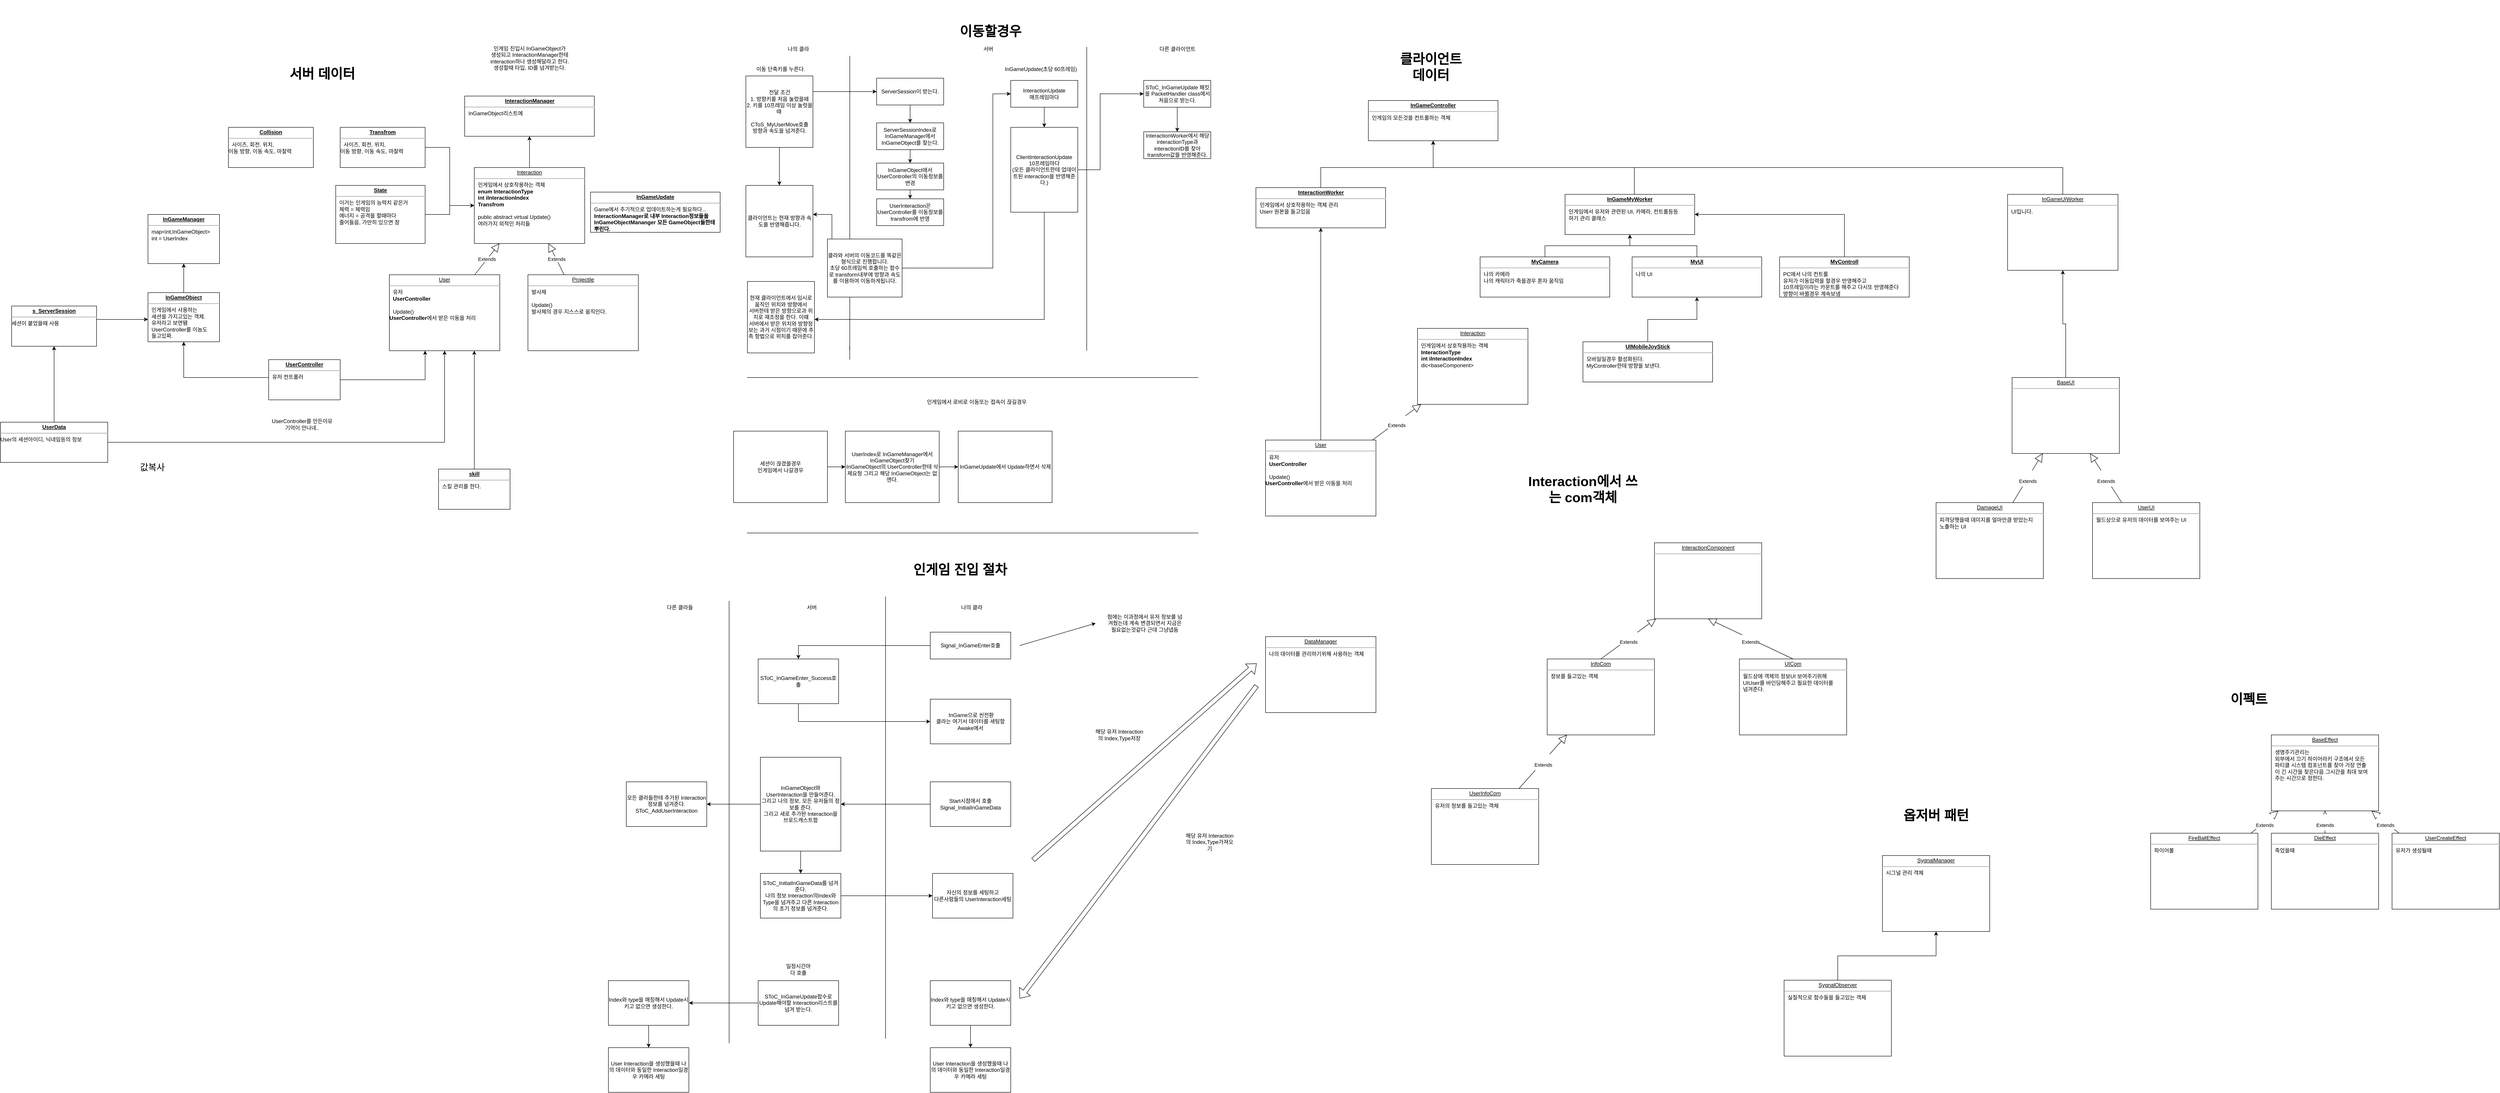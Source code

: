 <mxfile version="20.3.0" type="device"><diagram id="g5V9oLIcREMdPoY3mS5j" name="페이지-1"><mxGraphModel dx="5087" dy="3332" grid="1" gridSize="10" guides="1" tooltips="1" connect="1" arrows="1" fold="1" page="1" pageScale="1" pageWidth="827" pageHeight="1169" math="0" shadow="0"><root><mxCell id="0"/><mxCell id="1" parent="0"/><mxCell id="IPGzIXPkEbMOeP80nsdV-4" style="edgeStyle=orthogonalEdgeStyle;rounded=0;orthogonalLoop=1;jettySize=auto;html=1;" parent="1" source="yN1B9t9wXSP9-hNWmDwn-20" target="IPGzIXPkEbMOeP80nsdV-3" edge="1"><mxGeometry relative="1" as="geometry"/></mxCell><mxCell id="yN1B9t9wXSP9-hNWmDwn-20" value="&lt;p style=&quot;margin:0px;margin-top:4px;text-align:center;text-decoration:underline;&quot;&gt;&lt;b&gt;InGameObject&lt;/b&gt;&lt;/p&gt;&lt;hr&gt;&lt;p style=&quot;margin:0px;margin-left:8px;&quot;&gt;인게임에서 사용하는&amp;nbsp;&lt;/p&gt;&lt;p style=&quot;margin:0px;margin-left:8px;&quot;&gt;세션을 가지고있는 객체.&lt;/p&gt;&lt;p style=&quot;margin:0px;margin-left:8px;&quot;&gt;유저라고 보면됌&lt;/p&gt;&lt;p style=&quot;margin:0px;margin-left:8px;&quot;&gt;UserController를 이놈도&lt;/p&gt;&lt;p style=&quot;margin:0px;margin-left:8px;&quot;&gt;들고있짜.&lt;/p&gt;" style="verticalAlign=top;align=left;overflow=fill;fontSize=12;fontFamily=Helvetica;html=1;" parent="1" vertex="1"><mxGeometry x="-390" y="630" width="160" height="110" as="geometry"/></mxCell><mxCell id="yN1B9t9wXSP9-hNWmDwn-36" style="edgeStyle=orthogonalEdgeStyle;rounded=0;orthogonalLoop=1;jettySize=auto;html=1;" parent="1" source="yN1B9t9wXSP9-hNWmDwn-21" target="yN1B9t9wXSP9-hNWmDwn-26" edge="1"><mxGeometry relative="1" as="geometry"/></mxCell><mxCell id="yN1B9t9wXSP9-hNWmDwn-21" value="&lt;p style=&quot;margin:0px;margin-top:4px;text-align:center;text-decoration:underline;&quot;&gt;Interaction&lt;/p&gt;&lt;hr&gt;&lt;p style=&quot;margin:0px;margin-left:8px;&quot;&gt;인게임에서 상호작용하는 객체&lt;/p&gt;&lt;p style=&quot;margin:0px;margin-left:8px;&quot;&gt;&lt;b style=&quot;text-align: center;&quot;&gt;enum InteractionType&lt;/b&gt;&lt;/p&gt;&lt;p style=&quot;margin:0px;margin-left:8px;&quot;&gt;&lt;span style=&quot;text-align: center;&quot;&gt;&lt;b&gt;int iInteractionIndex&lt;/b&gt;&lt;br&gt;&lt;/span&gt;&lt;/p&gt;&lt;p style=&quot;margin:0px;margin-left:8px;&quot;&gt;&lt;b style=&quot;text-align: center;&quot;&gt;Transfrom&lt;/b&gt;&lt;br&gt;&lt;/p&gt;&lt;p style=&quot;margin:0px;margin-left:8px;&quot;&gt;&lt;b style=&quot;text-align: center;&quot;&gt;&lt;br&gt;&lt;/b&gt;&lt;/p&gt;&lt;p style=&quot;margin: 0px 0px 0px 8px;&quot;&gt;public abstract virtual Update()&lt;/p&gt;&lt;p style=&quot;margin: 0px 0px 0px 8px;&quot;&gt;여러가지 외적인 처리들&lt;/p&gt;&lt;p style=&quot;margin: 0px 0px 0px 8px;&quot;&gt;&lt;br&gt;&lt;/p&gt;&lt;div&gt;&lt;br&gt;&lt;/div&gt;" style="verticalAlign=top;align=left;overflow=fill;fontSize=12;fontFamily=Helvetica;html=1;" parent="1" vertex="1"><mxGeometry x="340" y="350" width="247" height="170" as="geometry"/></mxCell><mxCell id="yN1B9t9wXSP9-hNWmDwn-26" value="&lt;p style=&quot;margin:0px;margin-top:4px;text-align:center;text-decoration:underline;&quot;&gt;&lt;b&gt;InteractionManager&lt;/b&gt;&lt;/p&gt;&lt;hr&gt;&lt;p style=&quot;margin:0px;margin-left:8px;&quot;&gt;InGameObject리스트에&amp;nbsp;&lt;/p&gt;" style="verticalAlign=top;align=left;overflow=fill;fontSize=12;fontFamily=Helvetica;html=1;" parent="1" vertex="1"><mxGeometry x="318.5" y="190" width="290" height="90" as="geometry"/></mxCell><mxCell id="yN1B9t9wXSP9-hNWmDwn-28" value="&lt;p style=&quot;margin:0px;margin-top:4px;text-align:center;text-decoration:underline;&quot;&gt;&lt;b&gt;InGameUpdate&lt;/b&gt;&lt;/p&gt;&lt;hr&gt;&lt;p style=&quot;margin:0px;margin-left:8px;&quot;&gt;Game에서 주기적으로 업데이트하는게 필요하다...&lt;/p&gt;&lt;p style=&quot;margin:0px;margin-left:8px;&quot;&gt;&lt;b style=&quot;text-align: center;&quot;&gt;InteractionManager로 내부 Interaction정보들을&lt;/b&gt;&lt;br&gt;&lt;/p&gt;&lt;p style=&quot;margin:0px;margin-left:8px;&quot;&gt;&lt;b style=&quot;text-align: center;&quot;&gt;InGameObjectMananger 모든 GameObject들한테&lt;/b&gt;&lt;/p&gt;&lt;p style=&quot;margin:0px;margin-left:8px;&quot;&gt;&lt;b style=&quot;text-align: center;&quot;&gt;뿌린다.&lt;/b&gt;&lt;/p&gt;" style="verticalAlign=top;align=left;overflow=fill;fontSize=12;fontFamily=Helvetica;html=1;" parent="1" vertex="1"><mxGeometry x="600" y="405" width="290" height="90" as="geometry"/></mxCell><mxCell id="yN1B9t9wXSP9-hNWmDwn-30" value="인게임 진입시 InGameObject가&lt;br&gt;생성되고 InteractionManager한테 interaction하나 생성해달라고 한다.&lt;br&gt;생성할때 타입, ID를 넘겨받는다." style="text;html=1;strokeColor=none;fillColor=none;align=center;verticalAlign=middle;whiteSpace=wrap;rounded=0;" parent="1" vertex="1"><mxGeometry x="353.5" y="65" width="220" height="80" as="geometry"/></mxCell><mxCell id="OuctvWeHu1kB9L4pliJf-1" style="edgeStyle=orthogonalEdgeStyle;rounded=0;orthogonalLoop=1;jettySize=auto;html=1;entryX=0.5;entryY=1;entryDx=0;entryDy=0;exitX=0;exitY=0.5;exitDx=0;exitDy=0;" parent="1" source="yN1B9t9wXSP9-hNWmDwn-31" target="yN1B9t9wXSP9-hNWmDwn-20" edge="1"><mxGeometry relative="1" as="geometry"><Array as="points"><mxPoint x="-20" y="820"/><mxPoint x="-310" y="820"/></Array></mxGeometry></mxCell><mxCell id="OuctvWeHu1kB9L4pliJf-37" style="edgeStyle=orthogonalEdgeStyle;rounded=0;orthogonalLoop=1;jettySize=auto;html=1;" parent="1" source="yN1B9t9wXSP9-hNWmDwn-31" target="OuctvWeHu1kB9L4pliJf-29" edge="1"><mxGeometry relative="1" as="geometry"><Array as="points"><mxPoint x="230" y="825"/></Array></mxGeometry></mxCell><mxCell id="yN1B9t9wXSP9-hNWmDwn-31" value="&lt;p style=&quot;margin:0px;margin-top:4px;text-align:center;text-decoration:underline;&quot;&gt;&lt;b&gt;UserController&lt;/b&gt;&lt;/p&gt;&lt;hr&gt;&lt;p style=&quot;margin:0px;margin-left:8px;&quot;&gt;유저 컨트롤러&lt;/p&gt;&lt;p style=&quot;margin:0px;margin-left:8px;&quot;&gt;&lt;br&gt;&lt;/p&gt;" style="verticalAlign=top;align=left;overflow=fill;fontSize=12;fontFamily=Helvetica;html=1;" parent="1" vertex="1"><mxGeometry x="-120" y="780" width="160" height="90" as="geometry"/></mxCell><mxCell id="OuctvWeHu1kB9L4pliJf-51" style="edgeStyle=orthogonalEdgeStyle;rounded=0;orthogonalLoop=1;jettySize=auto;html=1;" parent="1" source="yN1B9t9wXSP9-hNWmDwn-19" target="yN1B9t9wXSP9-hNWmDwn-21" edge="1"><mxGeometry relative="1" as="geometry"/></mxCell><mxCell id="yN1B9t9wXSP9-hNWmDwn-19" value="&lt;p style=&quot;margin:0px;margin-top:4px;text-align:center;text-decoration:underline;&quot;&gt;&lt;b&gt;Transfrom&lt;/b&gt;&lt;/p&gt;&lt;hr&gt;&lt;p style=&quot;margin:0px;margin-left:8px;&quot;&gt;사이즈, 회전, 위치,&amp;nbsp;&lt;/p&gt;이동 방향, 이동 속도, 마찰력" style="verticalAlign=top;align=left;overflow=fill;fontSize=12;fontFamily=Helvetica;html=1;" parent="1" vertex="1"><mxGeometry x="40" y="260" width="190" height="90" as="geometry"/></mxCell><mxCell id="OuctvWeHu1kB9L4pliJf-11" value="나의 클라" style="text;html=1;strokeColor=none;fillColor=none;align=center;verticalAlign=middle;whiteSpace=wrap;rounded=0;" parent="1" vertex="1"><mxGeometry x="1035" y="70" width="60" height="30" as="geometry"/></mxCell><mxCell id="OuctvWeHu1kB9L4pliJf-12" value="서버" style="text;html=1;strokeColor=none;fillColor=none;align=center;verticalAlign=middle;whiteSpace=wrap;rounded=0;" parent="1" vertex="1"><mxGeometry x="1460" y="70" width="60" height="30" as="geometry"/></mxCell><mxCell id="DiF-fCeA6b3yJZ4w9aKp-62" style="edgeStyle=orthogonalEdgeStyle;rounded=0;orthogonalLoop=1;jettySize=auto;html=1;" parent="1" source="OuctvWeHu1kB9L4pliJf-14" target="DiF-fCeA6b3yJZ4w9aKp-60" edge="1"><mxGeometry relative="1" as="geometry"/></mxCell><mxCell id="OuctvWeHu1kB9L4pliJf-14" value="ServerSession이 받는다." style="rounded=0;whiteSpace=wrap;html=1;" parent="1" vertex="1"><mxGeometry x="1240" y="150" width="150" height="60" as="geometry"/></mxCell><mxCell id="OuctvWeHu1kB9L4pliJf-22" value="" style="endArrow=none;html=1;rounded=0;startArrow=none;" parent="1" edge="1"><mxGeometry width="50" height="50" relative="1" as="geometry"><mxPoint x="1180" y="760" as="sourcePoint"/><mxPoint x="1180" y="100" as="targetPoint"/></mxGeometry></mxCell><mxCell id="OuctvWeHu1kB9L4pliJf-23" value="" style="endArrow=none;html=1;rounded=0;" parent="1" edge="1"><mxGeometry width="50" height="50" relative="1" as="geometry"><mxPoint x="1710" y="760" as="sourcePoint"/><mxPoint x="1710" y="80" as="targetPoint"/></mxGeometry></mxCell><mxCell id="OuctvWeHu1kB9L4pliJf-25" value="InGameUpdate(초당 60프레임)" style="text;html=1;strokeColor=none;fillColor=none;align=center;verticalAlign=middle;whiteSpace=wrap;rounded=0;" parent="1" vertex="1"><mxGeometry x="1485" y="115" width="245" height="30" as="geometry"/></mxCell><mxCell id="OuctvWeHu1kB9L4pliJf-29" value="&lt;p style=&quot;margin:0px;margin-top:4px;text-align:center;text-decoration:underline;&quot;&gt;User&lt;/p&gt;&lt;hr&gt;&lt;p style=&quot;margin:0px;margin-left:8px;&quot;&gt;유저&lt;/p&gt;&lt;p style=&quot;margin:0px;margin-left:8px;&quot;&gt;&lt;b style=&quot;text-align: center;&quot;&gt;UserController&lt;/b&gt;&lt;/p&gt;&lt;p style=&quot;margin:0px;margin-left:8px;&quot;&gt;&lt;b style=&quot;text-align: center;&quot;&gt;&lt;br&gt;&lt;/b&gt;&lt;/p&gt;&lt;p style=&quot;margin:0px;margin-left:8px;&quot;&gt;Update()&lt;b style=&quot;text-align: center;&quot;&gt;&lt;br&gt;&lt;/b&gt;&lt;/p&gt;&lt;b style=&quot;text-align: center;&quot;&gt;UserController&lt;/b&gt;&lt;span style=&quot;background-color: initial;&quot;&gt;에서 받은 이동을 처리&lt;/span&gt;&lt;b style=&quot;text-align: center;&quot;&gt;&lt;br&gt;&lt;/b&gt;" style="verticalAlign=top;align=left;overflow=fill;fontSize=12;fontFamily=Helvetica;html=1;" parent="1" vertex="1"><mxGeometry x="150" y="590" width="247" height="170" as="geometry"/></mxCell><mxCell id="OuctvWeHu1kB9L4pliJf-35" value="Extends" style="endArrow=block;endSize=16;endFill=0;html=1;rounded=0;" parent="1" source="OuctvWeHu1kB9L4pliJf-29" target="yN1B9t9wXSP9-hNWmDwn-21" edge="1"><mxGeometry width="160" relative="1" as="geometry"><mxPoint x="380" y="660" as="sourcePoint"/><mxPoint x="540" y="660" as="targetPoint"/></mxGeometry></mxCell><mxCell id="OuctvWeHu1kB9L4pliJf-36" value="&lt;p style=&quot;margin:0px;margin-top:4px;text-align:center;text-decoration:underline;&quot;&gt;Projectile&lt;/p&gt;&lt;hr&gt;&lt;p style=&quot;margin:0px;margin-left:8px;&quot;&gt;발사체&lt;/p&gt;&lt;p style=&quot;margin:0px;margin-left:8px;&quot;&gt;&lt;br&gt;&lt;/p&gt;&lt;p style=&quot;margin:0px;margin-left:8px;&quot;&gt;Update()&lt;br&gt;&lt;/p&gt;&lt;p style=&quot;margin:0px;margin-left:8px;&quot;&gt;&lt;span style=&quot;background-color: initial;&quot;&gt;발사체의 경우 지스스로 움직인다.&lt;/span&gt;&lt;br&gt;&lt;/p&gt;" style="verticalAlign=top;align=left;overflow=fill;fontSize=12;fontFamily=Helvetica;html=1;" parent="1" vertex="1"><mxGeometry x="460" y="590" width="247" height="170" as="geometry"/></mxCell><mxCell id="OuctvWeHu1kB9L4pliJf-39" value="Extends" style="endArrow=block;endSize=16;endFill=0;html=1;rounded=0;" parent="1" source="OuctvWeHu1kB9L4pliJf-36" target="yN1B9t9wXSP9-hNWmDwn-21" edge="1"><mxGeometry width="160" relative="1" as="geometry"><mxPoint x="380" y="560" as="sourcePoint"/><mxPoint x="540" y="560" as="targetPoint"/></mxGeometry></mxCell><mxCell id="OuctvWeHu1kB9L4pliJf-52" style="edgeStyle=orthogonalEdgeStyle;rounded=0;orthogonalLoop=1;jettySize=auto;html=1;" parent="1" source="OuctvWeHu1kB9L4pliJf-47" target="yN1B9t9wXSP9-hNWmDwn-21" edge="1"><mxGeometry relative="1" as="geometry"/></mxCell><mxCell id="OuctvWeHu1kB9L4pliJf-47" value="&lt;p style=&quot;margin:0px;margin-top:4px;text-align:center;text-decoration:underline;&quot;&gt;&lt;b&gt;State&lt;/b&gt;&lt;/p&gt;&lt;hr&gt;&lt;p style=&quot;margin:0px;margin-left:8px;&quot;&gt;이거는 인게임의 능력치 같은거&lt;/p&gt;&lt;p style=&quot;margin:0px;margin-left:8px;&quot;&gt;체력 = 체력임&lt;/p&gt;&lt;p style=&quot;margin:0px;margin-left:8px;&quot;&gt;에너지 = 공격을 할때마다&lt;/p&gt;&lt;p style=&quot;margin:0px;margin-left:8px;&quot;&gt;줄어들음, 가만히 있으면 참&lt;/p&gt;&lt;p style=&quot;margin:0px;margin-left:8px;&quot;&gt;&lt;br&gt;&lt;/p&gt;" style="verticalAlign=top;align=left;overflow=fill;fontSize=12;fontFamily=Helvetica;html=1;" parent="1" vertex="1"><mxGeometry x="30" y="390" width="200" height="130" as="geometry"/></mxCell><mxCell id="OuctvWeHu1kB9L4pliJf-65" value="다른 클라이언트" style="text;html=1;strokeColor=none;fillColor=none;align=center;verticalAlign=middle;whiteSpace=wrap;rounded=0;" parent="1" vertex="1"><mxGeometry x="1822.5" y="70" width="180" height="30" as="geometry"/></mxCell><mxCell id="IPGzIXPkEbMOeP80nsdV-1" value="" style="endArrow=none;html=1;rounded=0;" parent="1" edge="1"><mxGeometry width="50" height="50" relative="1" as="geometry"><mxPoint x="950" y="820" as="sourcePoint"/><mxPoint x="1960" y="820" as="targetPoint"/></mxGeometry></mxCell><mxCell id="IPGzIXPkEbMOeP80nsdV-2" value="인게임에서 로비로 이동또는 접속이 끊길경우" style="text;html=1;strokeColor=none;fillColor=none;align=center;verticalAlign=middle;whiteSpace=wrap;rounded=0;" parent="1" vertex="1"><mxGeometry x="1300" y="860" width="327.5" height="30" as="geometry"/></mxCell><mxCell id="IPGzIXPkEbMOeP80nsdV-3" value="&lt;p style=&quot;margin:0px;margin-top:4px;text-align:center;text-decoration:underline;&quot;&gt;&lt;b&gt;InGameManager&lt;/b&gt;&lt;/p&gt;&lt;hr&gt;&lt;p style=&quot;margin:0px;margin-left:8px;&quot;&gt;map&amp;lt;int,InGameObject&amp;gt;&lt;/p&gt;&lt;p style=&quot;margin:0px;margin-left:8px;&quot;&gt;int = UserIndex&lt;/p&gt;&lt;p style=&quot;margin:0px;margin-left:8px;&quot;&gt;&lt;br&gt;&lt;/p&gt;&lt;p style=&quot;margin:0px;margin-left:8px;&quot;&gt;&lt;br&gt;&lt;/p&gt;" style="verticalAlign=top;align=left;overflow=fill;fontSize=12;fontFamily=Helvetica;html=1;" parent="1" vertex="1"><mxGeometry x="-390" y="455" width="160" height="110" as="geometry"/></mxCell><mxCell id="IPGzIXPkEbMOeP80nsdV-9" style="edgeStyle=orthogonalEdgeStyle;rounded=0;orthogonalLoop=1;jettySize=auto;html=1;" parent="1" source="IPGzIXPkEbMOeP80nsdV-5" target="IPGzIXPkEbMOeP80nsdV-6" edge="1"><mxGeometry relative="1" as="geometry"/></mxCell><mxCell id="IPGzIXPkEbMOeP80nsdV-5" value="세션이 끊겼을경우&lt;br&gt;인게임에서 나갈경우" style="rounded=0;whiteSpace=wrap;html=1;" parent="1" vertex="1"><mxGeometry x="920" y="940" width="210" height="160" as="geometry"/></mxCell><mxCell id="IPGzIXPkEbMOeP80nsdV-10" style="edgeStyle=orthogonalEdgeStyle;rounded=0;orthogonalLoop=1;jettySize=auto;html=1;" parent="1" source="IPGzIXPkEbMOeP80nsdV-6" target="IPGzIXPkEbMOeP80nsdV-7" edge="1"><mxGeometry relative="1" as="geometry"/></mxCell><mxCell id="IPGzIXPkEbMOeP80nsdV-6" value="UserIndex로 InGameManager에서 InGameObject찾기&lt;br&gt;InGameObject의 UserController한테 삭제요청 그리고 해당 InGameObject는 없앤다." style="rounded=0;whiteSpace=wrap;html=1;" parent="1" vertex="1"><mxGeometry x="1170" y="940" width="210" height="160" as="geometry"/></mxCell><mxCell id="IPGzIXPkEbMOeP80nsdV-7" value="InGameUpdate에서 Update하면서 삭제" style="rounded=0;whiteSpace=wrap;html=1;" parent="1" vertex="1"><mxGeometry x="1422.5" y="940" width="210" height="160" as="geometry"/></mxCell><mxCell id="ITbHQQDSQH8IbBtgWtcP-7" style="edgeStyle=orthogonalEdgeStyle;rounded=0;orthogonalLoop=1;jettySize=auto;html=1;" parent="1" source="ITbHQQDSQH8IbBtgWtcP-2" target="ITbHQQDSQH8IbBtgWtcP-4" edge="1"><mxGeometry relative="1" as="geometry"/></mxCell><mxCell id="ITbHQQDSQH8IbBtgWtcP-2" value="SToC_InGameUpdate 패킷을 PacketHandler class에서 처음으로 받는다." style="rounded=0;whiteSpace=wrap;html=1;" parent="1" vertex="1"><mxGeometry x="1837.5" y="155" width="150" height="60" as="geometry"/></mxCell><mxCell id="ITbHQQDSQH8IbBtgWtcP-4" value="InteractionWorker에서 해당 interactionType과 interactionID를 찾아 transform값을 반영해준다." style="rounded=0;whiteSpace=wrap;html=1;" parent="1" vertex="1"><mxGeometry x="1837.5" y="270" width="150" height="60" as="geometry"/></mxCell><mxCell id="ITbHQQDSQH8IbBtgWtcP-8" value="&lt;span style=&quot;font-size: 30px;&quot;&gt;&lt;b&gt;서버 데이터&lt;/b&gt;&lt;/span&gt;" style="text;html=1;strokeColor=none;fillColor=none;align=center;verticalAlign=middle;whiteSpace=wrap;rounded=0;" parent="1" vertex="1"><mxGeometry x="-130" y="70" width="260" height="140" as="geometry"/></mxCell><mxCell id="ITbHQQDSQH8IbBtgWtcP-9" value="&lt;span style=&quot;font-size: 30px;&quot;&gt;&lt;b&gt;클라이언트&lt;br&gt;데이터&lt;/b&gt;&lt;/span&gt;" style="text;html=1;strokeColor=none;fillColor=none;align=center;verticalAlign=middle;whiteSpace=wrap;rounded=0;" parent="1" vertex="1"><mxGeometry x="2350" y="55" width="260" height="140" as="geometry"/></mxCell><mxCell id="ITbHQQDSQH8IbBtgWtcP-11" value="&lt;p style=&quot;margin:0px;margin-top:4px;text-align:center;text-decoration:underline;&quot;&gt;&lt;b&gt;InGameController&lt;/b&gt;&lt;/p&gt;&lt;hr&gt;&lt;p style=&quot;margin:0px;margin-left:8px;&quot;&gt;인게임의 모든것을 컨트롤하는 객체&lt;/p&gt;" style="verticalAlign=top;align=left;overflow=fill;fontSize=12;fontFamily=Helvetica;html=1;" parent="1" vertex="1"><mxGeometry x="2340" y="200" width="290" height="90" as="geometry"/></mxCell><mxCell id="ITbHQQDSQH8IbBtgWtcP-13" style="edgeStyle=orthogonalEdgeStyle;rounded=0;orthogonalLoop=1;jettySize=auto;html=1;fontSize=30;" parent="1" source="ITbHQQDSQH8IbBtgWtcP-12" target="ITbHQQDSQH8IbBtgWtcP-11" edge="1"><mxGeometry relative="1" as="geometry"><Array as="points"><mxPoint x="2234" y="350"/><mxPoint x="2485" y="350"/></Array></mxGeometry></mxCell><mxCell id="ITbHQQDSQH8IbBtgWtcP-12" value="&lt;p style=&quot;margin:0px;margin-top:4px;text-align:center;text-decoration:underline;&quot;&gt;&lt;b&gt;InteractionWorker&lt;/b&gt;&lt;br&gt;&lt;/p&gt;&lt;hr&gt;&lt;p style=&quot;margin:0px;margin-left:8px;&quot;&gt;인게임에서 상호작용하는 객체 관리&lt;/p&gt;&lt;p style=&quot;margin:0px;margin-left:8px;&quot;&gt;Userr 원본을 들고있음&lt;/p&gt;" style="verticalAlign=top;align=left;overflow=fill;fontSize=12;fontFamily=Helvetica;html=1;" parent="1" vertex="1"><mxGeometry x="2088.5" y="395" width="290" height="90" as="geometry"/></mxCell><mxCell id="ITbHQQDSQH8IbBtgWtcP-14" value="&lt;p style=&quot;margin:0px;margin-top:4px;text-align:center;text-decoration:underline;&quot;&gt;Interaction&lt;/p&gt;&lt;hr&gt;&lt;p style=&quot;margin:0px;margin-left:8px;&quot;&gt;인게임에서 상호작용하는 객체&lt;/p&gt;&lt;p style=&quot;margin: 0px 0px 0px 8px;&quot;&gt;&lt;b style=&quot;text-align: center;&quot;&gt;InteractionType&lt;/b&gt;&lt;br&gt;&lt;/p&gt;&lt;p style=&quot;margin: 0px 0px 0px 8px;&quot;&gt;&lt;b style=&quot;text-align: center;&quot;&gt;int iInteractionIndex&lt;/b&gt;&lt;b style=&quot;text-align: center;&quot;&gt;&lt;br&gt;&lt;/b&gt;&lt;/p&gt;&lt;p style=&quot;margin: 0px 0px 0px 8px;&quot;&gt;dic&amp;lt;baseComponent&amp;gt;&lt;/p&gt;&lt;div&gt;&lt;br&gt;&lt;/div&gt;" style="verticalAlign=top;align=left;overflow=fill;fontSize=12;fontFamily=Helvetica;html=1;" parent="1" vertex="1"><mxGeometry x="2450" y="710" width="247" height="170" as="geometry"/></mxCell><mxCell id="lkZWAptx3zBXkosdWktX-1" style="edgeStyle=orthogonalEdgeStyle;rounded=0;orthogonalLoop=1;jettySize=auto;html=1;" parent="1" source="ITbHQQDSQH8IbBtgWtcP-18" target="ITbHQQDSQH8IbBtgWtcP-12" edge="1"><mxGeometry relative="1" as="geometry"/></mxCell><mxCell id="ITbHQQDSQH8IbBtgWtcP-18" value="&lt;p style=&quot;margin:0px;margin-top:4px;text-align:center;text-decoration:underline;&quot;&gt;User&lt;/p&gt;&lt;hr&gt;&lt;p style=&quot;margin:0px;margin-left:8px;&quot;&gt;유저&lt;/p&gt;&lt;p style=&quot;margin:0px;margin-left:8px;&quot;&gt;&lt;b style=&quot;text-align: center;&quot;&gt;UserController&lt;/b&gt;&lt;/p&gt;&lt;p style=&quot;margin:0px;margin-left:8px;&quot;&gt;&lt;b style=&quot;text-align: center;&quot;&gt;&lt;br&gt;&lt;/b&gt;&lt;/p&gt;&lt;p style=&quot;margin:0px;margin-left:8px;&quot;&gt;Update()&lt;b style=&quot;text-align: center;&quot;&gt;&lt;br&gt;&lt;/b&gt;&lt;/p&gt;&lt;b style=&quot;text-align: center;&quot;&gt;UserController&lt;/b&gt;&lt;span style=&quot;background-color: initial;&quot;&gt;에서 받은 이동을 처리&lt;/span&gt;&lt;b style=&quot;text-align: center;&quot;&gt;&lt;br&gt;&lt;/b&gt;" style="verticalAlign=top;align=left;overflow=fill;fontSize=12;fontFamily=Helvetica;html=1;" parent="1" vertex="1"><mxGeometry x="2110" y="960" width="247" height="170" as="geometry"/></mxCell><mxCell id="ITbHQQDSQH8IbBtgWtcP-19" value="&lt;font style=&quot;font-size: 11px;&quot;&gt;Extends&lt;/font&gt;" style="endArrow=block;endSize=16;endFill=0;html=1;rounded=0;fontSize=30;" parent="1" source="ITbHQQDSQH8IbBtgWtcP-18" target="ITbHQQDSQH8IbBtgWtcP-14" edge="1"><mxGeometry width="160" relative="1" as="geometry"><mxPoint x="2518.5" y="440" as="sourcePoint"/><mxPoint x="2678.5" y="440" as="targetPoint"/></mxGeometry></mxCell><mxCell id="VInNF8n5gYWRKnarJ7VG-2" value="" style="endArrow=none;html=1;rounded=0;" parent="1" edge="1"><mxGeometry width="50" height="50" relative="1" as="geometry"><mxPoint x="950" y="1168" as="sourcePoint"/><mxPoint x="1960" y="1168" as="targetPoint"/></mxGeometry></mxCell><mxCell id="VInNF8n5gYWRKnarJ7VG-4" value="" style="endArrow=none;html=1;rounded=0;" parent="1" edge="1"><mxGeometry width="50" height="50" relative="1" as="geometry"><mxPoint x="1260" y="2300" as="sourcePoint"/><mxPoint x="1260.0" y="1310" as="targetPoint"/></mxGeometry></mxCell><mxCell id="VInNF8n5gYWRKnarJ7VG-9" style="edgeStyle=orthogonalEdgeStyle;rounded=0;orthogonalLoop=1;jettySize=auto;html=1;" parent="1" source="VInNF8n5gYWRKnarJ7VG-5" target="EzSBOJtHgxCVhqI6wk15-4" edge="1"><mxGeometry relative="1" as="geometry"><mxPoint x="1140" y="1420" as="targetPoint"/><Array as="points"><mxPoint x="1065" y="1420"/></Array></mxGeometry></mxCell><mxCell id="VInNF8n5gYWRKnarJ7VG-5" value="Signal_InGameEnter호출" style="rounded=0;whiteSpace=wrap;html=1;" parent="1" vertex="1"><mxGeometry x="1360" y="1390" width="180" height="60" as="geometry"/></mxCell><mxCell id="VInNF8n5gYWRKnarJ7VG-6" value="나의 클라" style="text;html=1;strokeColor=none;fillColor=none;align=center;verticalAlign=middle;whiteSpace=wrap;rounded=0;" parent="1" vertex="1"><mxGeometry x="1422.5" y="1320" width="60" height="30" as="geometry"/></mxCell><mxCell id="VInNF8n5gYWRKnarJ7VG-8" value="서버" style="text;html=1;strokeColor=none;fillColor=none;align=center;verticalAlign=middle;whiteSpace=wrap;rounded=0;" parent="1" vertex="1"><mxGeometry x="1065" y="1320" width="60" height="30" as="geometry"/></mxCell><mxCell id="EzSBOJtHgxCVhqI6wk15-1" value="&lt;p style=&quot;margin:0px;margin-top:4px;text-align:center;text-decoration:underline;&quot;&gt;DataManager&lt;/p&gt;&lt;hr&gt;&lt;p style=&quot;margin:0px;margin-left:8px;&quot;&gt;나의 데이터를 관리하기위해 사용하는 객체&lt;/p&gt;&lt;p style=&quot;margin:0px;margin-left:8px;&quot;&gt;&lt;br&gt;&lt;/p&gt;&lt;b style=&quot;text-align: center;&quot;&gt;&lt;br&gt;&lt;/b&gt;" style="verticalAlign=top;align=left;overflow=fill;fontSize=12;fontFamily=Helvetica;html=1;" parent="1" vertex="1"><mxGeometry x="2110" y="1400" width="247" height="170" as="geometry"/></mxCell><mxCell id="EzSBOJtHgxCVhqI6wk15-7" style="edgeStyle=orthogonalEdgeStyle;rounded=0;orthogonalLoop=1;jettySize=auto;html=1;" parent="1" source="EzSBOJtHgxCVhqI6wk15-4" target="EzSBOJtHgxCVhqI6wk15-6" edge="1"><mxGeometry relative="1" as="geometry"><Array as="points"><mxPoint x="1065" y="1590"/></Array></mxGeometry></mxCell><mxCell id="EzSBOJtHgxCVhqI6wk15-4" value="SToC_InGameEnter_Success호출" style="rounded=0;whiteSpace=wrap;html=1;" parent="1" vertex="1"><mxGeometry x="975" y="1450" width="180" height="100" as="geometry"/></mxCell><mxCell id="EzSBOJtHgxCVhqI6wk15-6" value="&amp;nbsp;InGame으로 씬전환&lt;br&gt;클라는 여기서 데이터를 세팅함&lt;br&gt;Awake에서" style="rounded=0;whiteSpace=wrap;html=1;" parent="1" vertex="1"><mxGeometry x="1360" y="1540" width="180" height="100" as="geometry"/></mxCell><mxCell id="EzSBOJtHgxCVhqI6wk15-8" value="" style="shape=flexArrow;endArrow=classic;html=1;rounded=0;" parent="1" edge="1"><mxGeometry width="50" height="50" relative="1" as="geometry"><mxPoint x="1590" y="1900" as="sourcePoint"/><mxPoint x="2090" y="1460" as="targetPoint"/></mxGeometry></mxCell><mxCell id="EzSBOJtHgxCVhqI6wk15-9" value="해당 유저 Interaction의 Index,Type저장" style="text;html=1;strokeColor=none;fillColor=none;align=center;verticalAlign=middle;whiteSpace=wrap;rounded=0;" parent="1" vertex="1"><mxGeometry x="1727.5" y="1600" width="110" height="40" as="geometry"/></mxCell><mxCell id="EzSBOJtHgxCVhqI6wk15-12" style="edgeStyle=orthogonalEdgeStyle;rounded=0;orthogonalLoop=1;jettySize=auto;html=1;" parent="1" source="EzSBOJtHgxCVhqI6wk15-10" target="EzSBOJtHgxCVhqI6wk15-11" edge="1"><mxGeometry relative="1" as="geometry"/></mxCell><mxCell id="EzSBOJtHgxCVhqI6wk15-10" value="SToC_InGameUpdate함수로&lt;br&gt;Update해야할 Interaction리스트를 넘겨 받는다." style="rounded=0;whiteSpace=wrap;html=1;" parent="1" vertex="1"><mxGeometry x="975" y="2170" width="180" height="100" as="geometry"/></mxCell><mxCell id="EzSBOJtHgxCVhqI6wk15-15" style="edgeStyle=orthogonalEdgeStyle;rounded=0;orthogonalLoop=1;jettySize=auto;html=1;" parent="1" source="EzSBOJtHgxCVhqI6wk15-11" target="EzSBOJtHgxCVhqI6wk15-13" edge="1"><mxGeometry relative="1" as="geometry"/></mxCell><mxCell id="EzSBOJtHgxCVhqI6wk15-11" value="Index와 type을 매칭해서 Update시키고 없으면 생성한다." style="rounded=0;whiteSpace=wrap;html=1;" parent="1" vertex="1"><mxGeometry x="640" y="2170" width="180" height="100" as="geometry"/></mxCell><mxCell id="EzSBOJtHgxCVhqI6wk15-13" value="User Interaction을 생성했을때 나의 데이터와 동일한 Interaction일경우 카메라 세팅" style="rounded=0;whiteSpace=wrap;html=1;" parent="1" vertex="1"><mxGeometry x="640" y="2320" width="180" height="100" as="geometry"/></mxCell><mxCell id="EzSBOJtHgxCVhqI6wk15-16" value="일정시간마다 호출" style="text;html=1;strokeColor=none;fillColor=none;align=center;verticalAlign=middle;whiteSpace=wrap;rounded=0;" parent="1" vertex="1"><mxGeometry x="1035" y="2130" width="60" height="30" as="geometry"/></mxCell><mxCell id="EzSBOJtHgxCVhqI6wk15-17" value="" style="shape=flexArrow;endArrow=classic;html=1;rounded=0;" parent="1" edge="1"><mxGeometry width="50" height="50" relative="1" as="geometry"><mxPoint x="2090" y="1510" as="sourcePoint"/><mxPoint x="1560" y="2210" as="targetPoint"/></mxGeometry></mxCell><mxCell id="EzSBOJtHgxCVhqI6wk15-18" value="해당 유저 Interaction의 Index,Type가져오기" style="text;html=1;strokeColor=none;fillColor=none;align=center;verticalAlign=middle;whiteSpace=wrap;rounded=0;" parent="1" vertex="1"><mxGeometry x="1930" y="1840" width="110" height="40" as="geometry"/></mxCell><mxCell id="YBX1-ujou5jRHVB_LBt1-4" style="edgeStyle=orthogonalEdgeStyle;rounded=0;orthogonalLoop=1;jettySize=auto;html=1;" parent="1" source="YBX1-ujou5jRHVB_LBt1-1" target="YBX1-ujou5jRHVB_LBt1-2" edge="1"><mxGeometry relative="1" as="geometry"/></mxCell><mxCell id="YBX1-ujou5jRHVB_LBt1-1" value="&lt;p style=&quot;margin: 4px 0px 0px; text-align: center;&quot;&gt;&lt;b&gt;&lt;u&gt;MyCamera&lt;/u&gt;&lt;/b&gt;&lt;br&gt;&lt;/p&gt;&lt;hr&gt;&lt;p style=&quot;margin:0px;margin-left:8px;&quot;&gt;나의 카메라&lt;/p&gt;&lt;p style=&quot;margin:0px;margin-left:8px;&quot;&gt;나의 캐릭터가 죽을경우 혼자 움직임&lt;/p&gt;" style="verticalAlign=top;align=left;overflow=fill;fontSize=12;fontFamily=Helvetica;html=1;" parent="1" vertex="1"><mxGeometry x="2590" y="550" width="290" height="90" as="geometry"/></mxCell><mxCell id="YBX1-ujou5jRHVB_LBt1-3" style="edgeStyle=orthogonalEdgeStyle;rounded=0;orthogonalLoop=1;jettySize=auto;html=1;" parent="1" source="YBX1-ujou5jRHVB_LBt1-2" target="ITbHQQDSQH8IbBtgWtcP-11" edge="1"><mxGeometry relative="1" as="geometry"><Array as="points"><mxPoint x="2935" y="350"/><mxPoint x="2485" y="350"/></Array></mxGeometry></mxCell><mxCell id="YBX1-ujou5jRHVB_LBt1-2" value="&lt;p style=&quot;margin:0px;margin-top:4px;text-align:center;text-decoration:underline;&quot;&gt;&lt;b&gt;InGameMyWorker&lt;/b&gt;&lt;br&gt;&lt;/p&gt;&lt;hr&gt;&lt;p style=&quot;margin:0px;margin-left:8px;&quot;&gt;인게임에서 유저와 관련된 UI, 카메라, 컨트롤등등&lt;/p&gt;&lt;p style=&quot;margin:0px;margin-left:8px;&quot;&gt;하기 관리 클래스&lt;/p&gt;" style="verticalAlign=top;align=left;overflow=fill;fontSize=12;fontFamily=Helvetica;html=1;" parent="1" vertex="1"><mxGeometry x="2780" y="410" width="290" height="90" as="geometry"/></mxCell><mxCell id="YBX1-ujou5jRHVB_LBt1-6" style="edgeStyle=orthogonalEdgeStyle;rounded=0;orthogonalLoop=1;jettySize=auto;html=1;" parent="1" source="YBX1-ujou5jRHVB_LBt1-5" target="YBX1-ujou5jRHVB_LBt1-2" edge="1"><mxGeometry relative="1" as="geometry"/></mxCell><mxCell id="YBX1-ujou5jRHVB_LBt1-5" value="&lt;p style=&quot;margin: 4px 0px 0px; text-align: center;&quot;&gt;&lt;b&gt;&lt;u&gt;MyUI&lt;/u&gt;&lt;/b&gt;&lt;/p&gt;&lt;hr&gt;&lt;p style=&quot;margin:0px;margin-left:8px;&quot;&gt;나의 UI&lt;/p&gt;" style="verticalAlign=top;align=left;overflow=fill;fontSize=12;fontFamily=Helvetica;html=1;" parent="1" vertex="1"><mxGeometry x="2930" y="550" width="290" height="90" as="geometry"/></mxCell><mxCell id="YBX1-ujou5jRHVB_LBt1-8" style="edgeStyle=orthogonalEdgeStyle;rounded=0;orthogonalLoop=1;jettySize=auto;html=1;" parent="1" source="YBX1-ujou5jRHVB_LBt1-7" target="YBX1-ujou5jRHVB_LBt1-2" edge="1"><mxGeometry relative="1" as="geometry"><Array as="points"><mxPoint x="3405" y="455"/></Array></mxGeometry></mxCell><mxCell id="YBX1-ujou5jRHVB_LBt1-7" value="&lt;p style=&quot;margin: 4px 0px 0px; text-align: center;&quot;&gt;&lt;b&gt;&lt;u&gt;MyControll&lt;/u&gt;&lt;/b&gt;&lt;/p&gt;&lt;hr&gt;&lt;p style=&quot;margin:0px;margin-left:8px;&quot;&gt;PC에서 나의 컨트롤&lt;/p&gt;&lt;p style=&quot;margin:0px;margin-left:8px;&quot;&gt;유저가 이동입력을 할경우 반영해주고&lt;/p&gt;&lt;p style=&quot;margin:0px;margin-left:8px;&quot;&gt;10프레임이라는 카운트를 해주고 다시또 반영해준다&lt;/p&gt;&lt;p style=&quot;margin:0px;margin-left:8px;&quot;&gt;방향이 바뀔경우 계속보냄&lt;/p&gt;" style="verticalAlign=top;align=left;overflow=fill;fontSize=12;fontFamily=Helvetica;html=1;" parent="1" vertex="1"><mxGeometry x="3260" y="550" width="290" height="90" as="geometry"/></mxCell><mxCell id="FA9k3yip-U0Eh3pTr4-o-12" style="edgeStyle=orthogonalEdgeStyle;rounded=0;orthogonalLoop=1;jettySize=auto;html=1;" parent="1" source="DiF-fCeA6b3yJZ4w9aKp-55" target="DiF-fCeA6b3yJZ4w9aKp-56" edge="1"><mxGeometry relative="1" as="geometry"/></mxCell><mxCell id="DiF-fCeA6b3yJZ4w9aKp-55" value="InteractionUpdate&lt;br&gt;매프레임마다" style="rounded=0;whiteSpace=wrap;html=1;" parent="1" vertex="1"><mxGeometry x="1540" y="155" width="150" height="60" as="geometry"/></mxCell><mxCell id="GK32XhWlerMGcq8VDcrQ-13" style="edgeStyle=orthogonalEdgeStyle;rounded=0;orthogonalLoop=1;jettySize=auto;html=1;" parent="1" source="DiF-fCeA6b3yJZ4w9aKp-56" target="ITbHQQDSQH8IbBtgWtcP-2" edge="1"><mxGeometry relative="1" as="geometry"><Array as="points"><mxPoint x="1740" y="355"/><mxPoint x="1740" y="185"/></Array></mxGeometry></mxCell><mxCell id="FA9k3yip-U0Eh3pTr4-o-17" style="edgeStyle=orthogonalEdgeStyle;rounded=0;orthogonalLoop=1;jettySize=auto;html=1;" parent="1" source="DiF-fCeA6b3yJZ4w9aKp-56" target="FA9k3yip-U0Eh3pTr4-o-16" edge="1"><mxGeometry relative="1" as="geometry"><Array as="points"><mxPoint x="1615" y="690"/></Array></mxGeometry></mxCell><mxCell id="DiF-fCeA6b3yJZ4w9aKp-56" value="ClientInteractionUpdate&lt;br&gt;10프레임마다&lt;br&gt;(모든 클라이언트한테 업데이트된 interaction을 반영해준다.)" style="rounded=0;whiteSpace=wrap;html=1;" parent="1" vertex="1"><mxGeometry x="1540" y="260" width="150" height="190" as="geometry"/></mxCell><mxCell id="DiF-fCeA6b3yJZ4w9aKp-59" style="edgeStyle=orthogonalEdgeStyle;rounded=0;orthogonalLoop=1;jettySize=auto;html=1;" parent="1" source="DiF-fCeA6b3yJZ4w9aKp-60" target="DiF-fCeA6b3yJZ4w9aKp-61" edge="1"><mxGeometry relative="1" as="geometry"/></mxCell><mxCell id="DiF-fCeA6b3yJZ4w9aKp-60" value="ServerSessionIndex로 InGameManager에서 InGameObject를 찾는다." style="rounded=0;whiteSpace=wrap;html=1;" parent="1" vertex="1"><mxGeometry x="1240" y="250" width="150" height="60" as="geometry"/></mxCell><mxCell id="GK32XhWlerMGcq8VDcrQ-12" style="edgeStyle=orthogonalEdgeStyle;rounded=0;orthogonalLoop=1;jettySize=auto;html=1;" parent="1" source="DiF-fCeA6b3yJZ4w9aKp-61" target="DiF-fCeA6b3yJZ4w9aKp-73" edge="1"><mxGeometry relative="1" as="geometry"/></mxCell><mxCell id="DiF-fCeA6b3yJZ4w9aKp-61" value="InGameObject에서 UserController의 이동정보를 변경" style="rounded=0;whiteSpace=wrap;html=1;" parent="1" vertex="1"><mxGeometry x="1240" y="340" width="150" height="60" as="geometry"/></mxCell><mxCell id="DiF-fCeA6b3yJZ4w9aKp-71" value="이동 단축키를 누른다." style="text;html=1;strokeColor=none;fillColor=none;align=center;verticalAlign=middle;whiteSpace=wrap;rounded=0;" parent="1" vertex="1"><mxGeometry x="947.5" y="115" width="155" height="30" as="geometry"/></mxCell><mxCell id="DiF-fCeA6b3yJZ4w9aKp-73" value="UserInteraction은 UserController를 이동정보를 transfrom에 반영" style="rounded=0;whiteSpace=wrap;html=1;" parent="1" vertex="1"><mxGeometry x="1240" y="420" width="150" height="60" as="geometry"/></mxCell><mxCell id="FA9k3yip-U0Eh3pTr4-o-1" style="edgeStyle=orthogonalEdgeStyle;rounded=0;orthogonalLoop=1;jettySize=auto;html=1;" parent="1" source="GK32XhWlerMGcq8VDcrQ-4" target="OuctvWeHu1kB9L4pliJf-14" edge="1"><mxGeometry relative="1" as="geometry"><Array as="points"><mxPoint x="1160" y="180"/><mxPoint x="1160" y="180"/></Array></mxGeometry></mxCell><mxCell id="FA9k3yip-U0Eh3pTr4-o-2" style="edgeStyle=orthogonalEdgeStyle;rounded=0;orthogonalLoop=1;jettySize=auto;html=1;" parent="1" source="GK32XhWlerMGcq8VDcrQ-4" target="FA9k3yip-U0Eh3pTr4-o-3" edge="1"><mxGeometry relative="1" as="geometry"><mxPoint x="1022.5" y="370" as="targetPoint"/></mxGeometry></mxCell><mxCell id="GK32XhWlerMGcq8VDcrQ-4" value="전달 조건&lt;br&gt;1. 방향키를 처음 눌렀을때&lt;br&gt;2. 키를 10프레임 이상 눌럿을때&amp;nbsp;&lt;br&gt;&lt;br&gt;CToS_MyUserMove호출&lt;br&gt;방향과 속도을 넘겨준다." style="rounded=0;whiteSpace=wrap;html=1;" parent="1" vertex="1"><mxGeometry x="947.5" y="145" width="150" height="160" as="geometry"/></mxCell><mxCell id="FA9k3yip-U0Eh3pTr4-o-3" value="클라이언트는 현재 방향과 속도를 반영해줍니다." style="rounded=0;whiteSpace=wrap;html=1;" parent="1" vertex="1"><mxGeometry x="947.5" y="390" width="150" height="160" as="geometry"/></mxCell><mxCell id="FA9k3yip-U0Eh3pTr4-o-7" value="" style="endArrow=none;html=1;rounded=0;" parent="1" edge="1"><mxGeometry width="50" height="50" relative="1" as="geometry"><mxPoint x="1180" y="780" as="sourcePoint"/><mxPoint x="1179.654" y="750" as="targetPoint"/></mxGeometry></mxCell><mxCell id="FA9k3yip-U0Eh3pTr4-o-13" style="edgeStyle=orthogonalEdgeStyle;rounded=0;orthogonalLoop=1;jettySize=auto;html=1;entryX=0;entryY=0.5;entryDx=0;entryDy=0;" parent="1" source="FA9k3yip-U0Eh3pTr4-o-11" target="DiF-fCeA6b3yJZ4w9aKp-55" edge="1"><mxGeometry relative="1" as="geometry"><Array as="points"><mxPoint x="1500" y="575"/><mxPoint x="1500" y="185"/></Array></mxGeometry></mxCell><mxCell id="FA9k3yip-U0Eh3pTr4-o-14" style="edgeStyle=orthogonalEdgeStyle;rounded=0;orthogonalLoop=1;jettySize=auto;html=1;" parent="1" source="FA9k3yip-U0Eh3pTr4-o-11" target="FA9k3yip-U0Eh3pTr4-o-3" edge="1"><mxGeometry relative="1" as="geometry"><Array as="points"><mxPoint x="1140" y="635"/><mxPoint x="1140" y="455"/></Array></mxGeometry></mxCell><mxCell id="FA9k3yip-U0Eh3pTr4-o-11" value="클라와 서버의 이동코드를 똑같은 형식으로 진행합니다.&lt;br&gt;초당 60프레임씩 호출하는 함수로 transform내부에 방향과 속도를 이용하여 이동하게됩니다." style="rounded=0;whiteSpace=wrap;html=1;" parent="1" vertex="1"><mxGeometry x="1130" y="510" width="167" height="130" as="geometry"/></mxCell><mxCell id="FA9k3yip-U0Eh3pTr4-o-16" value="현재 클라이언트에서 임시로 움직인 위치와 방향에서&lt;br&gt;서버한테 받은 방향으로과 위치로 재조정을 한다. 이떄&lt;br&gt;서버에서 받은 위치와 방향정보는 과거 시점이기 때문에 추측 항법으로 위치를 잡아준다." style="rounded=0;whiteSpace=wrap;html=1;" parent="1" vertex="1"><mxGeometry x="951" y="605" width="150" height="160" as="geometry"/></mxCell><mxCell id="JABH195e-Fcvq0WO6mER-8" style="edgeStyle=orthogonalEdgeStyle;rounded=0;orthogonalLoop=1;jettySize=auto;html=1;" parent="1" source="lkZWAptx3zBXkosdWktX-4" target="ITbHQQDSQH8IbBtgWtcP-11" edge="1"><mxGeometry relative="1" as="geometry"><Array as="points"><mxPoint x="3894" y="350"/><mxPoint x="2485" y="350"/></Array></mxGeometry></mxCell><mxCell id="lkZWAptx3zBXkosdWktX-4" value="&lt;p style=&quot;margin:0px;margin-top:4px;text-align:center;text-decoration:underline;&quot;&gt;InGameUIWorker&lt;/p&gt;&lt;hr&gt;&lt;p style=&quot;margin:0px;margin-left:8px;&quot;&gt;UI입니다.&lt;/p&gt;" style="verticalAlign=top;align=left;overflow=fill;fontSize=12;fontFamily=Helvetica;html=1;" parent="1" vertex="1"><mxGeometry x="3770" y="410" width="247" height="170" as="geometry"/></mxCell><mxCell id="JABH195e-Fcvq0WO6mER-6" style="edgeStyle=orthogonalEdgeStyle;rounded=0;orthogonalLoop=1;jettySize=auto;html=1;" parent="1" source="JABH195e-Fcvq0WO6mER-3" target="lkZWAptx3zBXkosdWktX-4" edge="1"><mxGeometry relative="1" as="geometry"/></mxCell><mxCell id="JABH195e-Fcvq0WO6mER-3" value="&lt;p style=&quot;margin:0px;margin-top:4px;text-align:center;text-decoration:underline;&quot;&gt;BaseUI&lt;/p&gt;&lt;hr&gt;&lt;p style=&quot;margin:0px;margin-left:8px;&quot;&gt;&lt;br&gt;&lt;/p&gt;" style="verticalAlign=top;align=left;overflow=fill;fontSize=12;fontFamily=Helvetica;html=1;" parent="1" vertex="1"><mxGeometry x="3780" y="820" width="240" height="170" as="geometry"/></mxCell><mxCell id="JEiLA0PIT9rCFY4Wb3RY-1" value="&lt;p style=&quot;margin:0px;margin-top:4px;text-align:center;text-decoration:underline;&quot;&gt;InfoCom&lt;/p&gt;&lt;hr&gt;&lt;p style=&quot;margin:0px;margin-left:8px;&quot;&gt;정보를 들고있는 객체&lt;/p&gt;" style="verticalAlign=top;align=left;overflow=fill;fontSize=12;fontFamily=Helvetica;html=1;" parent="1" vertex="1"><mxGeometry x="2740" y="1450" width="240" height="170" as="geometry"/></mxCell><mxCell id="JEiLA0PIT9rCFY4Wb3RY-3" value="&lt;p style=&quot;margin:0px;margin-top:4px;text-align:center;text-decoration:underline;&quot;&gt;UserInfoCom&lt;/p&gt;&lt;hr&gt;&lt;p style=&quot;margin:0px;margin-left:8px;&quot;&gt;유저의 정보를 들고있는 객체&lt;/p&gt;" style="verticalAlign=top;align=left;overflow=fill;fontSize=12;fontFamily=Helvetica;html=1;" parent="1" vertex="1"><mxGeometry x="2481" y="1740" width="240" height="170" as="geometry"/></mxCell><mxCell id="JEiLA0PIT9rCFY4Wb3RY-6" value="&lt;font style=&quot;font-size: 11px;&quot;&gt;Extends&lt;/font&gt;" style="endArrow=block;endSize=16;endFill=0;html=1;rounded=0;fontSize=30;" parent="1" source="JEiLA0PIT9rCFY4Wb3RY-3" target="JEiLA0PIT9rCFY4Wb3RY-1" edge="1"><mxGeometry width="160" relative="1" as="geometry"><mxPoint x="2910.0" y="410" as="sourcePoint"/><mxPoint x="3018.8" y="330" as="targetPoint"/></mxGeometry></mxCell><mxCell id="JEiLA0PIT9rCFY4Wb3RY-9" value="&lt;p style=&quot;margin:0px;margin-top:4px;text-align:center;text-decoration:underline;&quot;&gt;SygnalManager&lt;/p&gt;&lt;hr&gt;&lt;p style=&quot;margin:0px;margin-left:8px;&quot;&gt;시그널 관리 객체&lt;/p&gt;" style="verticalAlign=top;align=left;overflow=fill;fontSize=12;fontFamily=Helvetica;html=1;" parent="1" vertex="1"><mxGeometry x="3490" y="1890" width="240" height="170" as="geometry"/></mxCell><mxCell id="JEiLA0PIT9rCFY4Wb3RY-10" value="&lt;span style=&quot;font-size: 30px;&quot;&gt;&lt;b&gt;옵저버 패턴&lt;/b&gt;&lt;/span&gt;" style="text;html=1;strokeColor=none;fillColor=none;align=center;verticalAlign=middle;whiteSpace=wrap;rounded=0;" parent="1" vertex="1"><mxGeometry x="3480" y="1730" width="260" height="140" as="geometry"/></mxCell><mxCell id="JEiLA0PIT9rCFY4Wb3RY-16" style="edgeStyle=orthogonalEdgeStyle;rounded=0;orthogonalLoop=1;jettySize=auto;html=1;" parent="1" source="JEiLA0PIT9rCFY4Wb3RY-15" target="JEiLA0PIT9rCFY4Wb3RY-9" edge="1"><mxGeometry relative="1" as="geometry"/></mxCell><mxCell id="JEiLA0PIT9rCFY4Wb3RY-15" value="&lt;p style=&quot;margin:0px;margin-top:4px;text-align:center;text-decoration:underline;&quot;&gt;SygnalObserver&lt;/p&gt;&lt;hr&gt;&lt;p style=&quot;margin:0px;margin-left:8px;&quot;&gt;실질적으로 함수들을 들고있는 객체&lt;/p&gt;" style="verticalAlign=top;align=left;overflow=fill;fontSize=12;fontFamily=Helvetica;html=1;" parent="1" vertex="1"><mxGeometry x="3270" y="2169" width="240" height="170" as="geometry"/></mxCell><mxCell id="q6Qb53H6f27WyDLutRIq-1" value="&lt;span style=&quot;font-size: 30px;&quot;&gt;&lt;b&gt;Interaction에서 쓰는 com객체&lt;/b&gt;&lt;/span&gt;" style="text;html=1;strokeColor=none;fillColor=none;align=center;verticalAlign=middle;whiteSpace=wrap;rounded=0;" parent="1" vertex="1"><mxGeometry x="2690" y="1000" width="260" height="140" as="geometry"/></mxCell><mxCell id="q6Qb53H6f27WyDLutRIq-3" value="&lt;p style=&quot;margin:0px;margin-top:4px;text-align:center;text-decoration:underline;&quot;&gt;InteractionComponent&lt;/p&gt;&lt;hr&gt;&lt;p style=&quot;margin:0px;margin-left:8px;&quot;&gt;&lt;br&gt;&lt;/p&gt;" style="verticalAlign=top;align=left;overflow=fill;fontSize=12;fontFamily=Helvetica;html=1;" parent="1" vertex="1"><mxGeometry x="2980" y="1190" width="240" height="170" as="geometry"/></mxCell><mxCell id="q6Qb53H6f27WyDLutRIq-4" value="&lt;font style=&quot;font-size: 11px;&quot;&gt;Extends&lt;/font&gt;" style="endArrow=block;endSize=16;endFill=0;html=1;rounded=0;fontSize=30;exitX=0.5;exitY=0;exitDx=0;exitDy=0;" parent="1" source="JEiLA0PIT9rCFY4Wb3RY-1" target="q6Qb53H6f27WyDLutRIq-3" edge="1"><mxGeometry width="160" relative="1" as="geometry"><mxPoint x="2840" y="1540" as="sourcePoint"/><mxPoint x="2770.482" y="1640" as="targetPoint"/></mxGeometry></mxCell><mxCell id="j3TDxvo6oPncsf-HuvFt-2" style="edgeStyle=orthogonalEdgeStyle;rounded=0;orthogonalLoop=1;jettySize=auto;html=1;" parent="1" source="j3TDxvo6oPncsf-HuvFt-3" target="j3TDxvo6oPncsf-HuvFt-4" edge="1"><mxGeometry relative="1" as="geometry"/></mxCell><mxCell id="j3TDxvo6oPncsf-HuvFt-3" value="SToC_InitialInGameData를 넘겨준다.&lt;br&gt;나의 정보 Interaction의Index와 Type을 넘겨주고 다른 Interaction의 초기 정보를 넘겨준다." style="rounded=0;whiteSpace=wrap;html=1;" parent="1" vertex="1"><mxGeometry x="980" y="1930" width="180" height="100" as="geometry"/></mxCell><mxCell id="j3TDxvo6oPncsf-HuvFt-4" value="자신의 정보를 세팅하고&lt;br&gt;다른사람들의 UserInteraction세팅" style="rounded=0;whiteSpace=wrap;html=1;" parent="1" vertex="1"><mxGeometry x="1365" y="1930" width="180" height="100" as="geometry"/></mxCell><mxCell id="j3TDxvo6oPncsf-HuvFt-7" style="edgeStyle=orthogonalEdgeStyle;rounded=0;orthogonalLoop=1;jettySize=auto;html=1;" parent="1" source="j3TDxvo6oPncsf-HuvFt-5" target="j3TDxvo6oPncsf-HuvFt-6" edge="1"><mxGeometry relative="1" as="geometry"/></mxCell><mxCell id="j3TDxvo6oPncsf-HuvFt-5" value="Start시점에서 호출&lt;br&gt;Signal_InitialInGameData" style="rounded=0;whiteSpace=wrap;html=1;" parent="1" vertex="1"><mxGeometry x="1360" y="1725" width="180" height="100" as="geometry"/></mxCell><mxCell id="j3TDxvo6oPncsf-HuvFt-8" style="edgeStyle=orthogonalEdgeStyle;rounded=0;orthogonalLoop=1;jettySize=auto;html=1;" parent="1" source="j3TDxvo6oPncsf-HuvFt-6" target="j3TDxvo6oPncsf-HuvFt-3" edge="1"><mxGeometry relative="1" as="geometry"/></mxCell><mxCell id="j3TDxvo6oPncsf-HuvFt-16" style="edgeStyle=orthogonalEdgeStyle;rounded=0;orthogonalLoop=1;jettySize=auto;html=1;" parent="1" source="j3TDxvo6oPncsf-HuvFt-6" target="j3TDxvo6oPncsf-HuvFt-15" edge="1"><mxGeometry relative="1" as="geometry"/></mxCell><mxCell id="j3TDxvo6oPncsf-HuvFt-6" value="InGameObject와&lt;br&gt;UserInteraction을 만들어준다.&lt;br&gt;그리고 나의 정보, 모든 유저들의 정보를 준다.&lt;br&gt;그리고 새로 추가돤 Interaction을 브로드캐스트함" style="rounded=0;whiteSpace=wrap;html=1;" parent="1" vertex="1"><mxGeometry x="980" y="1670" width="180" height="210" as="geometry"/></mxCell><mxCell id="j3TDxvo6oPncsf-HuvFt-9" value="" style="endArrow=none;html=1;rounded=0;" parent="1" edge="1"><mxGeometry width="50" height="50" relative="1" as="geometry"><mxPoint x="910" y="2310.0" as="sourcePoint"/><mxPoint x="910.0" y="1320" as="targetPoint"/></mxGeometry></mxCell><mxCell id="j3TDxvo6oPncsf-HuvFt-10" value="다른 클라들" style="text;html=1;strokeColor=none;fillColor=none;align=center;verticalAlign=middle;whiteSpace=wrap;rounded=0;" parent="1" vertex="1"><mxGeometry x="760" y="1320" width="80" height="30" as="geometry"/></mxCell><mxCell id="j3TDxvo6oPncsf-HuvFt-11" style="edgeStyle=orthogonalEdgeStyle;rounded=0;orthogonalLoop=1;jettySize=auto;html=1;" parent="1" source="j3TDxvo6oPncsf-HuvFt-12" target="j3TDxvo6oPncsf-HuvFt-13" edge="1"><mxGeometry relative="1" as="geometry"/></mxCell><mxCell id="j3TDxvo6oPncsf-HuvFt-12" value="Index와 type을 매칭해서 Update시키고 없으면 생성한다." style="rounded=0;whiteSpace=wrap;html=1;" parent="1" vertex="1"><mxGeometry x="1360" y="2170" width="180" height="100" as="geometry"/></mxCell><mxCell id="j3TDxvo6oPncsf-HuvFt-13" value="User Interaction을 생성했을때 나의 데이터와 동일한 Interaction일경우 카메라 세팅" style="rounded=0;whiteSpace=wrap;html=1;" parent="1" vertex="1"><mxGeometry x="1360" y="2320" width="180" height="100" as="geometry"/></mxCell><mxCell id="j3TDxvo6oPncsf-HuvFt-15" value="모든 클라들한테 추가된 Interaction정보를 넘겨준다.&lt;br&gt;SToC_AddUserInteraction" style="rounded=0;whiteSpace=wrap;html=1;" parent="1" vertex="1"><mxGeometry x="680" y="1725" width="180" height="100" as="geometry"/></mxCell><mxCell id="l61rQAkF7bfRAHMYIax--4" style="edgeStyle=orthogonalEdgeStyle;rounded=0;orthogonalLoop=1;jettySize=auto;html=1;" parent="1" source="l61rQAkF7bfRAHMYIax--1" target="yN1B9t9wXSP9-hNWmDwn-20" edge="1"><mxGeometry relative="1" as="geometry"><Array as="points"><mxPoint x="-440" y="690"/><mxPoint x="-440" y="690"/></Array></mxGeometry></mxCell><mxCell id="l61rQAkF7bfRAHMYIax--1" value="&lt;p style=&quot;margin: 4px 0px 0px; text-align: center;&quot;&gt;&lt;b&gt;&lt;u&gt;s_ServerSession&lt;/u&gt;&lt;/b&gt;&lt;br&gt;&lt;/p&gt;&lt;hr&gt;세션이 붙었을때 사용&lt;p style=&quot;margin:0px;margin-left:8px;&quot;&gt;&lt;/p&gt;" style="verticalAlign=top;align=left;overflow=fill;fontSize=12;fontFamily=Helvetica;html=1;" parent="1" vertex="1"><mxGeometry x="-695" y="660" width="190" height="90" as="geometry"/></mxCell><mxCell id="l61rQAkF7bfRAHMYIax--6" style="edgeStyle=orthogonalEdgeStyle;rounded=0;orthogonalLoop=1;jettySize=auto;html=1;" parent="1" source="l61rQAkF7bfRAHMYIax--2" target="OuctvWeHu1kB9L4pliJf-29" edge="1"><mxGeometry relative="1" as="geometry"><mxPoint x="350" y="990" as="targetPoint"/></mxGeometry></mxCell><mxCell id="l61rQAkF7bfRAHMYIax--7" style="edgeStyle=orthogonalEdgeStyle;rounded=0;orthogonalLoop=1;jettySize=auto;html=1;" parent="1" source="l61rQAkF7bfRAHMYIax--2" target="l61rQAkF7bfRAHMYIax--1" edge="1"><mxGeometry relative="1" as="geometry"><mxPoint x="-600" y="810" as="targetPoint"/></mxGeometry></mxCell><mxCell id="l61rQAkF7bfRAHMYIax--2" value="&lt;p style=&quot;margin: 4px 0px 0px; text-align: center;&quot;&gt;&lt;b&gt;&lt;u&gt;UserData&lt;/u&gt;&lt;/b&gt;&lt;/p&gt;&lt;hr&gt;User의 세션아이디, 닉네임등의 정보&lt;p style=&quot;margin:0px;margin-left:8px;&quot;&gt;&lt;/p&gt;" style="verticalAlign=top;align=left;overflow=fill;fontSize=12;fontFamily=Helvetica;html=1;" parent="1" vertex="1"><mxGeometry x="-720" y="920" width="240" height="90" as="geometry"/></mxCell><mxCell id="l61rQAkF7bfRAHMYIax--8" value="&lt;font style=&quot;font-size: 20px;&quot;&gt;값복사&lt;/font&gt;" style="text;html=1;strokeColor=none;fillColor=none;align=center;verticalAlign=middle;whiteSpace=wrap;rounded=0;" parent="1" vertex="1"><mxGeometry x="-520" y="1005" width="280" height="30" as="geometry"/></mxCell><mxCell id="Y0DHn3K4LUmC_1oNqk9T-1" value="&lt;span style=&quot;font-size: 30px;&quot;&gt;&lt;b&gt;인게임 진입 절차&lt;/b&gt;&lt;/span&gt;" style="text;html=1;strokeColor=none;fillColor=none;align=center;verticalAlign=middle;whiteSpace=wrap;rounded=0;" parent="1" vertex="1"><mxGeometry x="1297" y="1180" width="260" height="140" as="geometry"/></mxCell><mxCell id="Y0DHn3K4LUmC_1oNqk9T-2" value="&lt;span style=&quot;font-size: 30px;&quot;&gt;&lt;b&gt;이동할경우&lt;/b&gt;&lt;/span&gt;" style="text;html=1;strokeColor=none;fillColor=none;align=center;verticalAlign=middle;whiteSpace=wrap;rounded=0;" parent="1" vertex="1"><mxGeometry x="1365" y="-25" width="260" height="140" as="geometry"/></mxCell><mxCell id="Y0DHn3K4LUmC_1oNqk9T-4" value="" style="endArrow=classic;html=1;rounded=0;" parent="1" edge="1"><mxGeometry width="50" height="50" relative="1" as="geometry"><mxPoint x="1560" y="1420" as="sourcePoint"/><mxPoint x="1730" y="1370" as="targetPoint"/></mxGeometry></mxCell><mxCell id="Y0DHn3K4LUmC_1oNqk9T-5" value="첨에는 이과정에서 유저 정보를 넘겨줬는데 계속 변경되면서 지금은 필요없는것같다 근데 그냥냅둠" style="text;html=1;strokeColor=none;fillColor=none;align=center;verticalAlign=middle;whiteSpace=wrap;rounded=0;" parent="1" vertex="1"><mxGeometry x="1750" y="1330" width="180" height="80" as="geometry"/></mxCell><mxCell id="GuyAOuyhG-3QaCO6Uxpq-1" value="&lt;p style=&quot;margin:0px;margin-top:4px;text-align:center;text-decoration:underline;&quot;&gt;UICom&lt;/p&gt;&lt;hr&gt;&lt;p style=&quot;margin:0px;margin-left:8px;&quot;&gt;월드상에 객체의 정보UI 보여주기위해&lt;/p&gt;&lt;p style=&quot;margin:0px;margin-left:8px;&quot;&gt;UIUser를 바인딩해주고 필요한 데이터를&lt;/p&gt;&lt;p style=&quot;margin:0px;margin-left:8px;&quot;&gt;넘겨준다.&lt;/p&gt;" style="verticalAlign=top;align=left;overflow=fill;fontSize=12;fontFamily=Helvetica;html=1;" parent="1" vertex="1"><mxGeometry x="3170" y="1450" width="240" height="170" as="geometry"/></mxCell><mxCell id="GuyAOuyhG-3QaCO6Uxpq-2" value="&lt;font style=&quot;font-size: 11px;&quot;&gt;Extends&lt;/font&gt;" style="endArrow=block;endSize=16;endFill=0;html=1;rounded=0;fontSize=30;exitX=0.5;exitY=0;exitDx=0;exitDy=0;entryX=0.5;entryY=1;entryDx=0;entryDy=0;" parent="1" source="GuyAOuyhG-3QaCO6Uxpq-1" target="q6Qb53H6f27WyDLutRIq-3" edge="1"><mxGeometry width="160" relative="1" as="geometry"><mxPoint x="2870" y="1460" as="sourcePoint"/><mxPoint x="2993.429" y="1370" as="targetPoint"/></mxGeometry></mxCell><mxCell id="3b2JGDmMJch-QhjVl6SY-1" value="&lt;p style=&quot;margin:0px;margin-top:4px;text-align:center;text-decoration:underline;&quot;&gt;&lt;b&gt;Collision&lt;/b&gt;&lt;/p&gt;&lt;hr&gt;&lt;p style=&quot;margin:0px;margin-left:8px;&quot;&gt;사이즈, 회전, 위치,&amp;nbsp;&lt;/p&gt;이동 방향, 이동 속도, 마찰력" style="verticalAlign=top;align=left;overflow=fill;fontSize=12;fontFamily=Helvetica;html=1;" parent="1" vertex="1"><mxGeometry x="-210" y="260" width="190" height="90" as="geometry"/></mxCell><mxCell id="KVGwgf6wFFmsjZoL5zbT-1" value="&lt;p style=&quot;margin:0px;margin-top:4px;text-align:center;text-decoration:underline;&quot;&gt;UserUI&lt;/p&gt;&lt;hr&gt;&lt;p style=&quot;margin:0px;margin-left:8px;&quot;&gt;월드상으로 유저의 데이터를 보여주는 UI&lt;/p&gt;" style="verticalAlign=top;align=left;overflow=fill;fontSize=12;fontFamily=Helvetica;html=1;" parent="1" vertex="1"><mxGeometry x="3960" y="1100" width="240" height="170" as="geometry"/></mxCell><mxCell id="KVGwgf6wFFmsjZoL5zbT-2" value="&lt;font style=&quot;font-size: 11px;&quot;&gt;Extends&lt;/font&gt;" style="endArrow=block;endSize=16;endFill=0;html=1;rounded=0;fontSize=30;" parent="1" source="KVGwgf6wFFmsjZoL5zbT-1" target="JABH195e-Fcvq0WO6mER-3" edge="1"><mxGeometry width="160" relative="1" as="geometry"><mxPoint x="3420" y="1460" as="sourcePoint"/><mxPoint x="3230" y="1370" as="targetPoint"/></mxGeometry></mxCell><mxCell id="KVGwgf6wFFmsjZoL5zbT-3" value="&lt;p style=&quot;margin:0px;margin-top:4px;text-align:center;text-decoration:underline;&quot;&gt;DamageUI&lt;/p&gt;&lt;hr&gt;&lt;p style=&quot;margin:0px;margin-left:8px;&quot;&gt;피격당햇을때 데미지를 얼마만큼 받았는지&lt;/p&gt;&lt;p style=&quot;margin:0px;margin-left:8px;&quot;&gt;노출하는 UI&lt;/p&gt;" style="verticalAlign=top;align=left;overflow=fill;fontSize=12;fontFamily=Helvetica;html=1;" parent="1" vertex="1"><mxGeometry x="3610" y="1100" width="240" height="170" as="geometry"/></mxCell><mxCell id="KVGwgf6wFFmsjZoL5zbT-4" value="&lt;font style=&quot;font-size: 11px;&quot;&gt;Extends&lt;/font&gt;" style="endArrow=block;endSize=16;endFill=0;html=1;rounded=0;fontSize=30;" parent="1" source="KVGwgf6wFFmsjZoL5zbT-3" target="JABH195e-Fcvq0WO6mER-3" edge="1"><mxGeometry width="160" relative="1" as="geometry"><mxPoint x="3995.893" y="1110" as="sourcePoint"/><mxPoint x="3874.107" y="1000" as="targetPoint"/></mxGeometry></mxCell><mxCell id="PbQXo3fq-1numuzZQ_G4-1" value="UserController를 만든이유&lt;br&gt;기억이 안나네.." style="text;html=1;strokeColor=none;fillColor=none;align=center;verticalAlign=middle;whiteSpace=wrap;rounded=0;" parent="1" vertex="1"><mxGeometry x="-150" y="880" width="210" height="90" as="geometry"/></mxCell><mxCell id="PbQXo3fq-1numuzZQ_G4-2" value="&lt;span style=&quot;font-size: 30px;&quot;&gt;&lt;b&gt;이펙트&lt;/b&gt;&lt;/span&gt;" style="text;html=1;strokeColor=none;fillColor=none;align=center;verticalAlign=middle;whiteSpace=wrap;rounded=0;" parent="1" vertex="1"><mxGeometry x="4180" y="1470" width="260" height="140" as="geometry"/></mxCell><mxCell id="PbQXo3fq-1numuzZQ_G4-3" value="&lt;p style=&quot;margin:0px;margin-top:4px;text-align:center;text-decoration:underline;&quot;&gt;BaseEffect&lt;/p&gt;&lt;hr&gt;&lt;p style=&quot;margin:0px;margin-left:8px;&quot;&gt;생명주기관리는&amp;nbsp;&lt;/p&gt;&lt;p style=&quot;margin:0px;margin-left:8px;&quot;&gt;외부에서 끄기 하이어라키 구조에서 모든&lt;/p&gt;&lt;p style=&quot;margin:0px;margin-left:8px;&quot;&gt;파티클 시스템 컴포넌트를 찾아 가장 연출&lt;/p&gt;&lt;p style=&quot;margin:0px;margin-left:8px;&quot;&gt;이 긴 시간을 찾은다음 그시간을 최대 보여&lt;/p&gt;&lt;p style=&quot;margin:0px;margin-left:8px;&quot;&gt;주는 시간으로 정한다.&lt;/p&gt;" style="verticalAlign=top;align=left;overflow=fill;fontSize=12;fontFamily=Helvetica;html=1;" parent="1" vertex="1"><mxGeometry x="4360" y="1620" width="240" height="170" as="geometry"/></mxCell><mxCell id="PbQXo3fq-1numuzZQ_G4-6" value="&lt;p style=&quot;margin:0px;margin-top:4px;text-align:center;text-decoration:underline;&quot;&gt;DieEffect&lt;/p&gt;&lt;hr&gt;&lt;p style=&quot;margin:0px;margin-left:8px;&quot;&gt;죽었을때&lt;/p&gt;" style="verticalAlign=top;align=left;overflow=fill;fontSize=12;fontFamily=Helvetica;html=1;" parent="1" vertex="1"><mxGeometry x="4360" y="1840" width="240" height="170" as="geometry"/></mxCell><mxCell id="PbQXo3fq-1numuzZQ_G4-8" value="&lt;font style=&quot;font-size: 11px;&quot;&gt;Extends&lt;/font&gt;" style="endArrow=block;endSize=16;endFill=0;html=1;rounded=0;fontSize=30;" parent="1" source="75Tl9eg2hX_eeAQzQSTc-5" target="PbQXo3fq-1numuzZQ_G4-3" edge="1"><mxGeometry width="160" relative="1" as="geometry"><mxPoint x="4035.357" y="1110" as="sourcePoint"/><mxPoint x="3964.643" y="1000" as="targetPoint"/></mxGeometry></mxCell><mxCell id="PWbYSoDstrcaW1RR9rqS-2" style="edgeStyle=orthogonalEdgeStyle;rounded=0;orthogonalLoop=1;jettySize=auto;html=1;" parent="1" source="PWbYSoDstrcaW1RR9rqS-1" target="YBX1-ujou5jRHVB_LBt1-5" edge="1"><mxGeometry relative="1" as="geometry"/></mxCell><mxCell id="PWbYSoDstrcaW1RR9rqS-1" value="&lt;p style=&quot;margin: 4px 0px 0px; text-align: center;&quot;&gt;&lt;b&gt;&lt;u&gt;UIMobileJoyStick&lt;/u&gt;&lt;/b&gt;&lt;/p&gt;&lt;hr&gt;&lt;p style=&quot;margin:0px;margin-left:8px;&quot;&gt;모바일일경우 활성화된다.&lt;/p&gt;&lt;p style=&quot;margin:0px;margin-left:8px;&quot;&gt;MyController한테 방향을 보낸다.&lt;/p&gt;" style="verticalAlign=top;align=left;overflow=fill;fontSize=12;fontFamily=Helvetica;html=1;" parent="1" vertex="1"><mxGeometry x="2820" y="740" width="290" height="90" as="geometry"/></mxCell><mxCell id="75Tl9eg2hX_eeAQzQSTc-3" style="edgeStyle=orthogonalEdgeStyle;rounded=0;orthogonalLoop=1;jettySize=auto;html=1;" parent="1" source="75Tl9eg2hX_eeAQzQSTc-2" target="OuctvWeHu1kB9L4pliJf-29" edge="1"><mxGeometry relative="1" as="geometry"><Array as="points"><mxPoint x="340" y="930"/><mxPoint x="340" y="930"/></Array></mxGeometry></mxCell><mxCell id="75Tl9eg2hX_eeAQzQSTc-2" value="&lt;p style=&quot;margin:0px;margin-top:4px;text-align:center;text-decoration:underline;&quot;&gt;&lt;b&gt;skill&lt;/b&gt;&lt;/p&gt;&lt;hr&gt;&lt;p style=&quot;margin:0px;margin-left:8px;&quot;&gt;스킬 관리를 한다.&lt;/p&gt;&lt;p style=&quot;margin:0px;margin-left:8px;&quot;&gt;&lt;br&gt;&lt;/p&gt;" style="verticalAlign=top;align=left;overflow=fill;fontSize=12;fontFamily=Helvetica;html=1;" parent="1" vertex="1"><mxGeometry x="260" y="1025" width="160" height="90" as="geometry"/></mxCell><mxCell id="75Tl9eg2hX_eeAQzQSTc-4" value="&lt;p style=&quot;margin:0px;margin-top:4px;text-align:center;text-decoration:underline;&quot;&gt;FireBallEffect&lt;/p&gt;&lt;hr&gt;&lt;p style=&quot;margin:0px;margin-left:8px;&quot;&gt;파이어볼&lt;/p&gt;" style="verticalAlign=top;align=left;overflow=fill;fontSize=12;fontFamily=Helvetica;html=1;" parent="1" vertex="1"><mxGeometry x="4090" y="1840" width="240" height="170" as="geometry"/></mxCell><mxCell id="75Tl9eg2hX_eeAQzQSTc-5" value="&lt;p style=&quot;margin:0px;margin-top:4px;text-align:center;text-decoration:underline;&quot;&gt;UserCreateEffect&lt;/p&gt;&lt;hr&gt;&lt;p style=&quot;margin:0px;margin-left:8px;&quot;&gt;유저가 생성될때&lt;/p&gt;" style="verticalAlign=top;align=left;overflow=fill;fontSize=12;fontFamily=Helvetica;html=1;" parent="1" vertex="1"><mxGeometry x="4630" y="1840" width="240" height="170" as="geometry"/></mxCell><mxCell id="75Tl9eg2hX_eeAQzQSTc-6" value="&lt;font style=&quot;font-size: 11px;&quot;&gt;Extends&lt;/font&gt;" style="endArrow=block;endSize=16;endFill=0;html=1;rounded=0;fontSize=30;" parent="1" source="75Tl9eg2hX_eeAQzQSTc-4" target="PbQXo3fq-1numuzZQ_G4-3" edge="1"><mxGeometry width="160" relative="1" as="geometry"><mxPoint x="4432.045" y="1850" as="sourcePoint"/><mxPoint x="4397.955" y="1800" as="targetPoint"/></mxGeometry></mxCell><mxCell id="75Tl9eg2hX_eeAQzQSTc-7" value="&lt;font style=&quot;font-size: 11px;&quot;&gt;Extends&lt;/font&gt;" style="endArrow=block;endSize=16;endFill=0;html=1;rounded=0;fontSize=30;" parent="1" source="PbQXo3fq-1numuzZQ_G4-6" target="PbQXo3fq-1numuzZQ_G4-3" edge="1"><mxGeometry width="160" relative="1" as="geometry"><mxPoint x="4430" y="1850" as="sourcePoint"/><mxPoint x="4397.955" y="1800" as="targetPoint"/></mxGeometry></mxCell></root></mxGraphModel></diagram></mxfile>